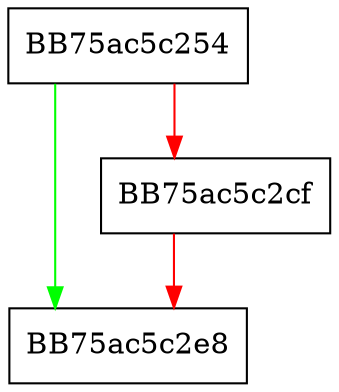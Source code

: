 digraph DecompressDiskImage {
  node [shape="box"];
  graph [splines=ortho];
  BB75ac5c254 -> BB75ac5c2e8 [color="green"];
  BB75ac5c254 -> BB75ac5c2cf [color="red"];
  BB75ac5c2cf -> BB75ac5c2e8 [color="red"];
}